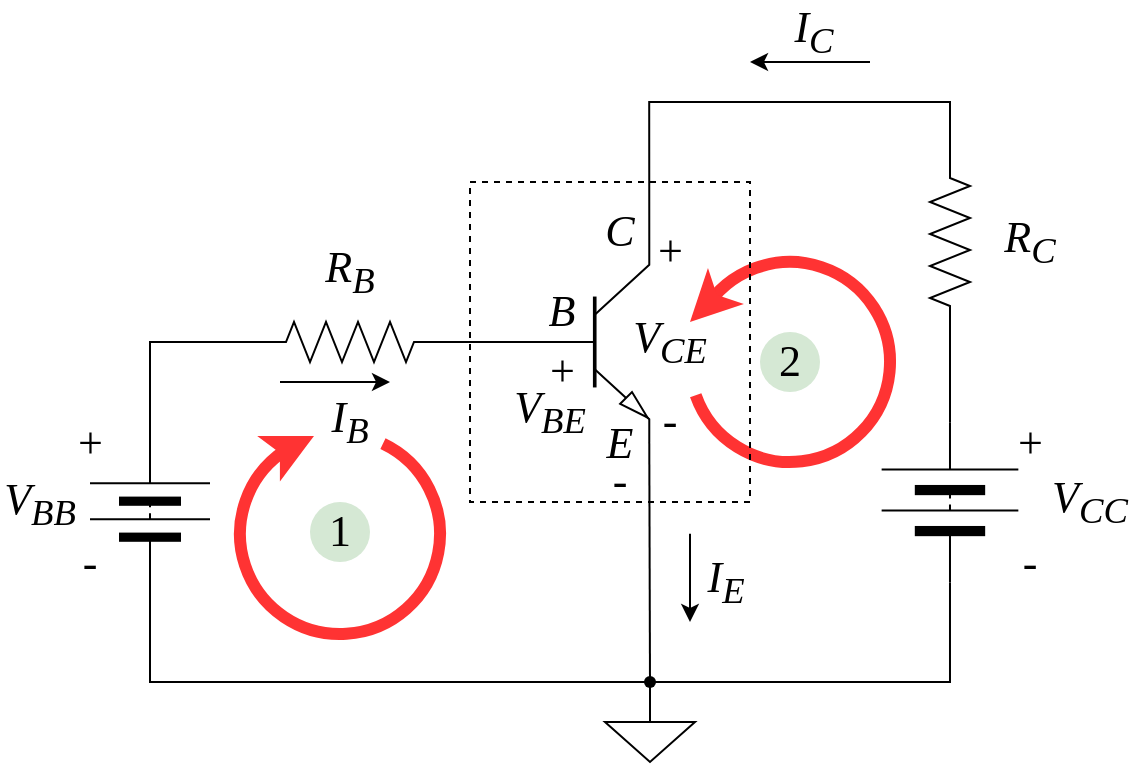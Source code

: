 <mxfile version="22.0.3" type="device">
  <diagram name="Trang-1" id="p3L7rvH2eRiXVQYqftbW">
    <mxGraphModel dx="592" dy="346" grid="1" gridSize="10" guides="1" tooltips="1" connect="1" arrows="1" fold="1" page="1" pageScale="1" pageWidth="1100" pageHeight="850" math="1" shadow="0">
      <root>
        <mxCell id="0" />
        <mxCell id="1" parent="0" />
        <mxCell id="9SKw-1W0MjyN7YVq_DN_-28" value="&lt;font face=&quot;Times New Roman&quot;&gt;&lt;i&gt;V&lt;sub&gt;CE&lt;/sub&gt;&lt;/i&gt;&lt;/font&gt;" style="text;html=1;strokeColor=none;fillColor=none;align=center;verticalAlign=middle;whiteSpace=wrap;rounded=0;fontSize=22;fontFamily=Helvetica;fontColor=default;strokeWidth=20;movable=1;resizable=1;rotatable=1;deletable=1;editable=1;locked=0;connectable=1;" parent="1" vertex="1">
          <mxGeometry x="440.0" y="275" width="40" height="30" as="geometry" />
        </mxCell>
        <mxCell id="9SKw-1W0MjyN7YVq_DN_-68" value="" style="group" parent="1" vertex="1" connectable="0">
          <mxGeometry x="470" y="250" width="100" height="100" as="geometry" />
        </mxCell>
        <mxCell id="9SKw-1W0MjyN7YVq_DN_-66" value="" style="verticalLabelPosition=bottom;verticalAlign=top;html=1;shape=mxgraph.basic.arc;startAngle=0.336;endAngle=0.196;rounded=0;strokeWidth=6;align=center;fontFamily=Helvetica;fontSize=22;fontColor=default;fillColor=none;gradientColor=none;rotation=-180;strokeColor=#FF3333;" parent="9SKw-1W0MjyN7YVq_DN_-68" vertex="1">
          <mxGeometry width="100" height="100" as="geometry" />
        </mxCell>
        <mxCell id="9SKw-1W0MjyN7YVq_DN_-67" value="" style="endArrow=classic;html=1;rounded=0;labelBackgroundColor=default;strokeColor=#FF3333;align=center;verticalAlign=middle;fontFamily=Helvetica;fontSize=22;fontColor=default;shape=connector;strokeWidth=6;" parent="9SKw-1W0MjyN7YVq_DN_-68" edge="1">
          <mxGeometry width="50" height="50" relative="1" as="geometry">
            <mxPoint x="10" y="20" as="sourcePoint" />
            <mxPoint y="30" as="targetPoint" />
          </mxGeometry>
        </mxCell>
        <mxCell id="9SKw-1W0MjyN7YVq_DN_-48" value="&lt;font face=&quot;Times New Roman&quot;&gt;2&lt;/font&gt;" style="ellipse;whiteSpace=wrap;html=1;rounded=0;strokeWidth=1;align=center;verticalAlign=middle;fontFamily=Helvetica;fontSize=22;fontColor=default;fillColor=#D5E8D4;gradientColor=none;aspect=fixed;strokeColor=none;movable=1;resizable=1;rotatable=1;deletable=1;editable=1;locked=0;connectable=1;" parent="9SKw-1W0MjyN7YVq_DN_-68" vertex="1">
          <mxGeometry x="35" y="35" width="30" height="30" as="geometry" />
        </mxCell>
        <mxCell id="9SKw-1W0MjyN7YVq_DN_-39" value="" style="rounded=0;whiteSpace=wrap;html=1;strokeWidth=1;align=center;verticalAlign=middle;fontFamily=Helvetica;fontSize=22;fontColor=default;fillColor=none;gradientColor=none;dashed=1;movable=1;resizable=1;rotatable=1;deletable=1;editable=1;locked=0;connectable=1;" parent="1" vertex="1">
          <mxGeometry x="360" y="210" width="140" height="160" as="geometry" />
        </mxCell>
        <mxCell id="9SKw-1W0MjyN7YVq_DN_-1" value="" style="verticalLabelPosition=bottom;shadow=0;dashed=0;align=center;html=1;verticalAlign=top;shape=mxgraph.electrical.transistors.npn_transistor_5;fontSize=22;movable=1;resizable=1;rotatable=1;deletable=1;editable=1;locked=0;connectable=1;direction=east;" parent="1" vertex="1">
          <mxGeometry x="385.82" y="240" width="64" height="100" as="geometry" />
        </mxCell>
        <mxCell id="9SKw-1W0MjyN7YVq_DN_-6" style="edgeStyle=orthogonalEdgeStyle;rounded=0;orthogonalLoop=1;jettySize=auto;html=1;exitX=1;exitY=0.5;exitDx=0;exitDy=0;exitPerimeter=0;endArrow=none;endFill=0;fontSize=22;movable=1;resizable=1;rotatable=1;deletable=1;editable=1;locked=0;connectable=1;" parent="1" source="9SKw-1W0MjyN7YVq_DN_-2" target="9SKw-1W0MjyN7YVq_DN_-5" edge="1">
          <mxGeometry relative="1" as="geometry" />
        </mxCell>
        <mxCell id="9SKw-1W0MjyN7YVq_DN_-2" value="" style="pointerEvents=1;verticalLabelPosition=bottom;shadow=0;dashed=0;align=center;html=1;verticalAlign=top;shape=mxgraph.electrical.resistors.resistor_2;rotation=90;aspect=fixed;fontSize=22;movable=1;resizable=1;rotatable=1;deletable=1;editable=1;locked=0;connectable=1;" parent="1" vertex="1">
          <mxGeometry x="550" y="230" width="100" height="20" as="geometry" />
        </mxCell>
        <mxCell id="9SKw-1W0MjyN7YVq_DN_-3" value="" style="pointerEvents=1;verticalLabelPosition=bottom;shadow=0;dashed=0;align=center;html=1;verticalAlign=top;shape=mxgraph.electrical.resistors.resistor_2;fontSize=22;movable=1;resizable=1;rotatable=1;deletable=1;editable=1;locked=0;connectable=1;" parent="1" vertex="1">
          <mxGeometry x="250" y="280" width="100" height="20" as="geometry" />
        </mxCell>
        <mxCell id="9SKw-1W0MjyN7YVq_DN_-4" value="" style="pointerEvents=1;verticalLabelPosition=bottom;shadow=0;dashed=0;align=center;html=1;verticalAlign=top;shape=mxgraph.electrical.miscellaneous.batteryStack;rotation=-90;fontSize=22;movable=1;resizable=1;rotatable=1;deletable=1;editable=1;locked=0;connectable=1;" parent="1" vertex="1">
          <mxGeometry x="165" y="345" width="70" height="60" as="geometry" />
        </mxCell>
        <mxCell id="9SKw-1W0MjyN7YVq_DN_-15" style="edgeStyle=orthogonalEdgeStyle;shape=connector;rounded=0;orthogonalLoop=1;jettySize=auto;html=1;exitX=0;exitY=0.5;exitDx=0;exitDy=0;labelBackgroundColor=default;strokeColor=default;align=center;verticalAlign=middle;fontFamily=Helvetica;fontSize=22;fontColor=default;endArrow=none;endFill=0;movable=1;resizable=1;rotatable=1;deletable=1;editable=1;locked=0;connectable=1;" parent="1" source="9SKw-1W0MjyN7YVq_DN_-5" target="9SKw-1W0MjyN7YVq_DN_-14" edge="1">
          <mxGeometry relative="1" as="geometry">
            <Array as="points">
              <mxPoint x="600" y="460" />
            </Array>
          </mxGeometry>
        </mxCell>
        <mxCell id="9SKw-1W0MjyN7YVq_DN_-5" value="" style="pointerEvents=1;verticalLabelPosition=bottom;shadow=0;dashed=0;align=center;html=1;verticalAlign=top;shape=mxgraph.electrical.miscellaneous.batteryStack;rotation=-90;aspect=fixed;fontSize=22;movable=1;resizable=1;rotatable=1;deletable=1;editable=1;locked=0;connectable=1;" parent="1" vertex="1">
          <mxGeometry x="559.92" y="336" width="80.15" height="68.36" as="geometry" />
        </mxCell>
        <mxCell id="9SKw-1W0MjyN7YVq_DN_-7" style="edgeStyle=orthogonalEdgeStyle;rounded=0;orthogonalLoop=1;jettySize=auto;html=1;exitX=1;exitY=0.5;exitDx=0;exitDy=0;entryX=0;entryY=0.5;entryDx=0;entryDy=0;entryPerimeter=0;endArrow=none;endFill=0;fontSize=22;movable=1;resizable=1;rotatable=1;deletable=1;editable=1;locked=0;connectable=1;" parent="1" source="9SKw-1W0MjyN7YVq_DN_-4" target="9SKw-1W0MjyN7YVq_DN_-3" edge="1">
          <mxGeometry relative="1" as="geometry" />
        </mxCell>
        <mxCell id="9SKw-1W0MjyN7YVq_DN_-8" style="edgeStyle=orthogonalEdgeStyle;shape=connector;rounded=0;orthogonalLoop=1;jettySize=auto;html=1;exitX=1;exitY=0.5;exitDx=0;exitDy=0;exitPerimeter=0;entryX=0;entryY=0.5;entryDx=0;entryDy=0;entryPerimeter=0;labelBackgroundColor=default;strokeColor=default;align=center;verticalAlign=middle;fontFamily=Helvetica;fontSize=22;fontColor=default;endArrow=none;endFill=0;movable=1;resizable=1;rotatable=1;deletable=1;editable=1;locked=0;connectable=1;" parent="1" source="9SKw-1W0MjyN7YVq_DN_-3" target="9SKw-1W0MjyN7YVq_DN_-1" edge="1">
          <mxGeometry relative="1" as="geometry" />
        </mxCell>
        <mxCell id="9SKw-1W0MjyN7YVq_DN_-9" style="edgeStyle=orthogonalEdgeStyle;shape=connector;rounded=0;orthogonalLoop=1;jettySize=auto;html=1;exitX=0;exitY=0.5;exitDx=0;exitDy=0;exitPerimeter=0;entryX=1;entryY=0;entryDx=0;entryDy=0;entryPerimeter=0;labelBackgroundColor=default;strokeColor=default;align=center;verticalAlign=middle;fontFamily=Helvetica;fontSize=22;fontColor=default;endArrow=none;endFill=0;movable=1;resizable=1;rotatable=1;deletable=1;editable=1;locked=0;connectable=1;" parent="1" source="9SKw-1W0MjyN7YVq_DN_-2" target="9SKw-1W0MjyN7YVq_DN_-1" edge="1">
          <mxGeometry relative="1" as="geometry" />
        </mxCell>
        <mxCell id="9SKw-1W0MjyN7YVq_DN_-10" value="" style="pointerEvents=1;verticalLabelPosition=bottom;shadow=0;dashed=0;align=center;html=1;verticalAlign=top;shape=mxgraph.electrical.signal_sources.signal_ground;fontFamily=Helvetica;fontSize=22;fontColor=default;movable=1;resizable=1;rotatable=1;deletable=1;editable=1;locked=0;connectable=1;" parent="1" vertex="1">
          <mxGeometry x="427.5" y="470" width="45" height="30" as="geometry" />
        </mxCell>
        <mxCell id="9SKw-1W0MjyN7YVq_DN_-14" value="" style="shape=waypoint;sketch=0;size=6;pointerEvents=1;points=[];fillColor=none;resizable=1;rotatable=1;perimeter=centerPerimeter;snapToPoint=1;fontFamily=Helvetica;fontSize=22;fontColor=default;movable=1;deletable=1;editable=1;locked=0;connectable=1;" parent="1" vertex="1">
          <mxGeometry x="440" y="450" width="20" height="20" as="geometry" />
        </mxCell>
        <mxCell id="9SKw-1W0MjyN7YVq_DN_-16" style="edgeStyle=orthogonalEdgeStyle;shape=connector;rounded=0;orthogonalLoop=1;jettySize=auto;html=1;exitX=0;exitY=0.5;exitDx=0;exitDy=0;entryX=0.5;entryY=0;entryDx=0;entryDy=0;entryPerimeter=0;labelBackgroundColor=default;strokeColor=default;align=center;verticalAlign=middle;fontFamily=Helvetica;fontSize=22;fontColor=default;endArrow=none;endFill=0;movable=1;resizable=1;rotatable=1;deletable=1;editable=1;locked=0;connectable=1;" parent="1" source="9SKw-1W0MjyN7YVq_DN_-4" target="9SKw-1W0MjyN7YVq_DN_-10" edge="1">
          <mxGeometry relative="1" as="geometry">
            <Array as="points">
              <mxPoint x="200" y="460" />
            </Array>
          </mxGeometry>
        </mxCell>
        <mxCell id="9SKw-1W0MjyN7YVq_DN_-17" style="edgeStyle=orthogonalEdgeStyle;shape=connector;rounded=0;orthogonalLoop=1;jettySize=auto;html=1;exitX=1;exitY=1;exitDx=0;exitDy=0;exitPerimeter=0;entryX=0.643;entryY=0.221;entryDx=0;entryDy=0;entryPerimeter=0;labelBackgroundColor=default;strokeColor=default;align=center;verticalAlign=middle;fontFamily=Helvetica;fontSize=22;fontColor=default;endArrow=none;endFill=0;movable=1;resizable=1;rotatable=1;deletable=1;editable=1;locked=0;connectable=1;" parent="1" source="9SKw-1W0MjyN7YVq_DN_-1" target="9SKw-1W0MjyN7YVq_DN_-14" edge="1">
          <mxGeometry relative="1" as="geometry">
            <Array as="points">
              <mxPoint x="450" y="340" />
            </Array>
          </mxGeometry>
        </mxCell>
        <mxCell id="9SKw-1W0MjyN7YVq_DN_-18" value="&lt;font face=&quot;Times New Roman&quot;&gt;&lt;i&gt;R&lt;sub&gt;C&lt;/sub&gt;&lt;/i&gt;&lt;/font&gt;" style="text;html=1;strokeColor=none;fillColor=none;align=center;verticalAlign=middle;whiteSpace=wrap;rounded=0;fontSize=22;fontFamily=Helvetica;fontColor=default;strokeWidth=20;movable=1;resizable=1;rotatable=1;deletable=1;editable=1;locked=0;connectable=1;" parent="1" vertex="1">
          <mxGeometry x="620" y="225" width="40" height="30" as="geometry" />
        </mxCell>
        <mxCell id="9SKw-1W0MjyN7YVq_DN_-20" value="&lt;font face=&quot;Times New Roman&quot;&gt;&lt;i&gt;V&lt;sub&gt;CC&lt;/sub&gt;&lt;/i&gt;&lt;/font&gt;" style="text;html=1;strokeColor=none;fillColor=none;align=center;verticalAlign=middle;whiteSpace=wrap;rounded=0;fontSize=22;fontFamily=Helvetica;fontColor=default;strokeWidth=20;movable=1;resizable=1;rotatable=1;deletable=1;editable=1;locked=0;connectable=1;" parent="1" vertex="1">
          <mxGeometry x="650.0" y="355.18" width="40" height="30" as="geometry" />
        </mxCell>
        <mxCell id="9SKw-1W0MjyN7YVq_DN_-22" value="&lt;font face=&quot;Times New Roman&quot;&gt;&lt;i&gt;V&lt;sub&gt;BB&lt;/sub&gt;&lt;/i&gt;&lt;/font&gt;" style="text;html=1;strokeColor=none;fillColor=none;align=center;verticalAlign=middle;whiteSpace=wrap;rounded=0;fontSize=22;fontFamily=Helvetica;fontColor=default;strokeWidth=20;movable=1;resizable=1;rotatable=1;deletable=1;editable=1;locked=0;connectable=1;" parent="1" vertex="1">
          <mxGeometry x="125" y="355.82" width="40" height="30" as="geometry" />
        </mxCell>
        <mxCell id="9SKw-1W0MjyN7YVq_DN_-23" value="&lt;font face=&quot;Times New Roman&quot;&gt;&lt;i&gt;R&lt;sub&gt;B&lt;/sub&gt;&lt;/i&gt;&lt;/font&gt;" style="text;html=1;strokeColor=none;fillColor=none;align=center;verticalAlign=middle;whiteSpace=wrap;rounded=0;fontSize=22;fontFamily=Helvetica;fontColor=default;strokeWidth=20;movable=1;resizable=1;rotatable=1;deletable=1;editable=1;locked=0;connectable=1;" parent="1" vertex="1">
          <mxGeometry x="280.0" y="240" width="40" height="30" as="geometry" />
        </mxCell>
        <mxCell id="9SKw-1W0MjyN7YVq_DN_-29" value="&lt;font face=&quot;Times New Roman&quot;&gt;&lt;i&gt;V&lt;sub&gt;BE&lt;/sub&gt;&lt;/i&gt;&lt;/font&gt;" style="text;html=1;strokeColor=none;fillColor=none;align=center;verticalAlign=middle;whiteSpace=wrap;rounded=0;fontSize=22;fontFamily=Helvetica;fontColor=default;strokeWidth=20;movable=1;resizable=1;rotatable=1;deletable=1;editable=1;locked=0;connectable=1;" parent="1" vertex="1">
          <mxGeometry x="379.82" y="310" width="40" height="30" as="geometry" />
        </mxCell>
        <mxCell id="9SKw-1W0MjyN7YVq_DN_-30" value="&lt;font face=&quot;Times New Roman&quot;&gt;&lt;i&gt;+&lt;/i&gt;&lt;/font&gt;" style="text;html=1;strokeColor=none;fillColor=none;align=center;verticalAlign=middle;whiteSpace=wrap;rounded=0;fontSize=22;fontFamily=Helvetica;fontColor=default;strokeWidth=20;movable=1;resizable=1;rotatable=1;deletable=1;editable=1;locked=0;connectable=1;" parent="1" vertex="1">
          <mxGeometry x="440.0" y="230" width="40" height="30" as="geometry" />
        </mxCell>
        <mxCell id="9SKw-1W0MjyN7YVq_DN_-34" value="&lt;font face=&quot;Times New Roman&quot;&gt;&lt;i&gt;-&lt;/i&gt;&lt;/font&gt;" style="text;html=1;strokeColor=none;fillColor=none;align=center;verticalAlign=middle;whiteSpace=wrap;rounded=0;fontSize=22;fontFamily=Helvetica;fontColor=default;strokeWidth=20;movable=1;resizable=1;rotatable=1;deletable=1;editable=1;locked=0;connectable=1;" parent="1" vertex="1">
          <mxGeometry x="440.0" y="315" width="40" height="30" as="geometry" />
        </mxCell>
        <mxCell id="9SKw-1W0MjyN7YVq_DN_-35" value="&lt;font face=&quot;Times New Roman&quot;&gt;&lt;i&gt;+&lt;/i&gt;&lt;/font&gt;" style="text;html=1;strokeColor=none;fillColor=none;align=center;verticalAlign=middle;whiteSpace=wrap;rounded=0;fontSize=22;fontFamily=Helvetica;fontColor=default;strokeWidth=20;movable=1;resizable=1;rotatable=1;deletable=1;editable=1;locked=0;connectable=1;" parent="1" vertex="1">
          <mxGeometry x="390.82" y="295" width="30" height="20" as="geometry" />
        </mxCell>
        <mxCell id="9SKw-1W0MjyN7YVq_DN_-36" value="&lt;font face=&quot;Times New Roman&quot;&gt;&lt;i&gt;-&lt;/i&gt;&lt;/font&gt;" style="text;html=1;strokeColor=none;fillColor=none;align=center;verticalAlign=middle;whiteSpace=wrap;rounded=0;fontSize=22;fontFamily=Helvetica;fontColor=default;strokeWidth=20;movable=1;resizable=1;rotatable=1;deletable=1;editable=1;locked=0;connectable=1;" parent="1" vertex="1">
          <mxGeometry x="419.82" y="350" width="30" height="20" as="geometry" />
        </mxCell>
        <mxCell id="9SKw-1W0MjyN7YVq_DN_-40" value="&lt;span style=&quot;font-weight: 400;&quot;&gt;C&lt;/span&gt;" style="text;html=1;strokeColor=none;fillColor=none;align=center;verticalAlign=middle;whiteSpace=wrap;rounded=0;fontSize=22;fontFamily=Times New Roman;fontColor=default;fontStyle=3;movable=1;resizable=1;rotatable=1;deletable=1;editable=1;locked=0;connectable=1;" parent="1" vertex="1">
          <mxGeometry x="419.82" y="220" width="30" height="30" as="geometry" />
        </mxCell>
        <mxCell id="9SKw-1W0MjyN7YVq_DN_-41" value="&lt;span style=&quot;font-weight: 400;&quot;&gt;B&lt;/span&gt;" style="text;html=1;strokeColor=none;fillColor=none;align=center;verticalAlign=middle;whiteSpace=wrap;rounded=0;fontSize=22;fontFamily=Times New Roman;fontColor=default;fontStyle=3;movable=1;resizable=1;rotatable=1;deletable=1;editable=1;locked=0;connectable=1;" parent="1" vertex="1">
          <mxGeometry x="390.82" y="260" width="30" height="30" as="geometry" />
        </mxCell>
        <mxCell id="9SKw-1W0MjyN7YVq_DN_-42" value="&lt;span style=&quot;font-weight: 400;&quot;&gt;E&lt;/span&gt;" style="text;html=1;strokeColor=none;fillColor=none;align=center;verticalAlign=middle;whiteSpace=wrap;rounded=0;fontSize=22;fontFamily=Times New Roman;fontColor=default;fontStyle=3;movable=1;resizable=1;rotatable=1;deletable=1;editable=1;locked=0;connectable=1;" parent="1" vertex="1">
          <mxGeometry x="419.82" y="325.82" width="30" height="30" as="geometry" />
        </mxCell>
        <mxCell id="9SKw-1W0MjyN7YVq_DN_-43" value="&lt;font face=&quot;Times New Roman&quot;&gt;&lt;i&gt;+&lt;/i&gt;&lt;/font&gt;" style="text;html=1;strokeColor=none;fillColor=none;align=center;verticalAlign=middle;whiteSpace=wrap;rounded=0;fontSize=22;fontFamily=Helvetica;fontColor=default;strokeWidth=20;movable=1;resizable=1;rotatable=1;deletable=1;editable=1;locked=0;connectable=1;" parent="1" vertex="1">
          <mxGeometry x="620.0" y="325.82" width="40" height="30" as="geometry" />
        </mxCell>
        <mxCell id="9SKw-1W0MjyN7YVq_DN_-44" value="&lt;font face=&quot;Times New Roman&quot;&gt;&lt;i&gt;-&lt;/i&gt;&lt;/font&gt;" style="text;html=1;strokeColor=none;fillColor=none;align=center;verticalAlign=middle;whiteSpace=wrap;rounded=0;fontSize=22;fontFamily=Helvetica;fontColor=default;strokeWidth=20;movable=1;resizable=1;rotatable=1;deletable=1;editable=1;locked=0;connectable=1;" parent="1" vertex="1">
          <mxGeometry x="620.0" y="385.82" width="40" height="30" as="geometry" />
        </mxCell>
        <mxCell id="9SKw-1W0MjyN7YVq_DN_-45" value="&lt;font face=&quot;Times New Roman&quot;&gt;&lt;i&gt;+&lt;/i&gt;&lt;/font&gt;" style="text;html=1;strokeColor=none;fillColor=none;align=center;verticalAlign=middle;whiteSpace=wrap;rounded=0;fontSize=22;fontFamily=Helvetica;fontColor=default;strokeWidth=20;movable=1;resizable=1;rotatable=1;deletable=1;editable=1;locked=0;connectable=1;" parent="1" vertex="1">
          <mxGeometry x="150.0" y="325.82" width="40" height="30" as="geometry" />
        </mxCell>
        <mxCell id="9SKw-1W0MjyN7YVq_DN_-46" value="&lt;font face=&quot;Times New Roman&quot;&gt;&lt;i&gt;-&lt;/i&gt;&lt;/font&gt;" style="text;html=1;strokeColor=none;fillColor=none;align=center;verticalAlign=middle;whiteSpace=wrap;rounded=0;fontSize=22;fontFamily=Helvetica;fontColor=default;strokeWidth=20;movable=1;resizable=1;rotatable=1;deletable=1;editable=1;locked=0;connectable=1;" parent="1" vertex="1">
          <mxGeometry x="150.0" y="385.82" width="40" height="30" as="geometry" />
        </mxCell>
        <mxCell id="9SKw-1W0MjyN7YVq_DN_-49" value="&lt;font face=&quot;Times New Roman&quot;&gt;1&lt;/font&gt;" style="ellipse;whiteSpace=wrap;html=1;rounded=0;strokeWidth=1;align=center;verticalAlign=middle;fontFamily=Helvetica;fontSize=22;fontColor=default;fillColor=#D5E8D4;gradientColor=none;aspect=fixed;strokeColor=none;movable=1;resizable=1;rotatable=1;deletable=1;editable=1;locked=0;connectable=1;" parent="1" vertex="1">
          <mxGeometry x="280" y="370" width="30" height="30" as="geometry" />
        </mxCell>
        <mxCell id="9SKw-1W0MjyN7YVq_DN_-60" value="" style="verticalLabelPosition=bottom;verticalAlign=top;html=1;shape=mxgraph.basic.arc;startAngle=0.279;endAngle=0.117;rounded=0;strokeWidth=6;align=center;fontFamily=Helvetica;fontSize=22;fontColor=default;fillColor=none;gradientColor=none;rotation=-75;strokeColor=#FF3333;" parent="1" vertex="1">
          <mxGeometry x="245" y="336" width="100" height="100" as="geometry" />
        </mxCell>
        <mxCell id="9SKw-1W0MjyN7YVq_DN_-63" value="" style="endArrow=classic;html=1;rounded=0;labelBackgroundColor=default;strokeColor=#FF3333;align=center;verticalAlign=middle;fontFamily=Helvetica;fontSize=22;fontColor=default;shape=connector;exitX=0.76;exitY=0.047;exitDx=0;exitDy=0;exitPerimeter=0;strokeWidth=6;" parent="1" edge="1">
          <mxGeometry width="50" height="50" relative="1" as="geometry">
            <mxPoint x="276" y="340" as="sourcePoint" />
            <mxPoint x="282" y="337" as="targetPoint" />
          </mxGeometry>
        </mxCell>
        <mxCell id="wnA76rDqA538FagZJxQ3-1" value="" style="group" vertex="1" connectable="0" parent="1">
          <mxGeometry x="500" y="120" width="60" height="30" as="geometry" />
        </mxCell>
        <mxCell id="9SKw-1W0MjyN7YVq_DN_-24" value="" style="endArrow=classic;html=1;rounded=0;labelBackgroundColor=default;strokeColor=default;align=center;verticalAlign=middle;fontFamily=Helvetica;fontSize=22;fontColor=default;shape=connector;movable=1;resizable=1;rotatable=1;deletable=1;editable=1;locked=0;connectable=1;" parent="wnA76rDqA538FagZJxQ3-1" edge="1">
          <mxGeometry width="50" height="50" relative="1" as="geometry">
            <mxPoint x="60" y="30" as="sourcePoint" />
            <mxPoint y="30" as="targetPoint" />
          </mxGeometry>
        </mxCell>
        <mxCell id="9SKw-1W0MjyN7YVq_DN_-25" value="&lt;span style=&quot;font-weight: 400;&quot;&gt;I&lt;sub&gt;C&lt;/sub&gt;&lt;/span&gt;" style="text;html=1;strokeColor=none;fillColor=none;align=center;verticalAlign=middle;whiteSpace=wrap;rounded=0;fontSize=22;fontFamily=Times New Roman;fontColor=default;fontStyle=3;movable=1;resizable=1;rotatable=1;deletable=1;editable=1;locked=0;connectable=1;" parent="wnA76rDqA538FagZJxQ3-1" vertex="1">
          <mxGeometry x="17" width="30" height="30" as="geometry" />
        </mxCell>
        <mxCell id="wnA76rDqA538FagZJxQ3-2" value="" style="group" vertex="1" connectable="0" parent="1">
          <mxGeometry x="265" y="310" width="55" height="35" as="geometry" />
        </mxCell>
        <mxCell id="9SKw-1W0MjyN7YVq_DN_-26" value="" style="endArrow=classic;html=1;rounded=0;labelBackgroundColor=default;strokeColor=default;align=center;verticalAlign=middle;fontFamily=Helvetica;fontSize=22;fontColor=default;shape=connector;movable=1;resizable=1;rotatable=1;deletable=1;editable=1;locked=0;connectable=1;" parent="wnA76rDqA538FagZJxQ3-2" edge="1">
          <mxGeometry width="50" height="50" relative="1" as="geometry">
            <mxPoint as="sourcePoint" />
            <mxPoint x="55" as="targetPoint" />
          </mxGeometry>
        </mxCell>
        <mxCell id="9SKw-1W0MjyN7YVq_DN_-27" value="&lt;span style=&quot;font-weight: 400;&quot;&gt;I&lt;sub&gt;B&lt;/sub&gt;&lt;/span&gt;" style="text;html=1;strokeColor=none;fillColor=none;align=center;verticalAlign=middle;whiteSpace=wrap;rounded=0;fontSize=22;fontFamily=Times New Roman;fontColor=default;fontStyle=3;movable=1;resizable=1;rotatable=1;deletable=1;editable=1;locked=0;connectable=1;" parent="wnA76rDqA538FagZJxQ3-2" vertex="1">
          <mxGeometry x="20" y="5" width="30" height="30" as="geometry" />
        </mxCell>
        <mxCell id="wnA76rDqA538FagZJxQ3-3" value="" style="group" vertex="1" connectable="0" parent="1">
          <mxGeometry x="470" y="385.82" width="32.5" height="44.18" as="geometry" />
        </mxCell>
        <mxCell id="9SKw-1W0MjyN7YVq_DN_-37" value="" style="endArrow=classic;html=1;rounded=0;labelBackgroundColor=default;strokeColor=default;align=center;verticalAlign=middle;fontFamily=Helvetica;fontSize=22;fontColor=default;shape=connector;movable=1;resizable=1;rotatable=1;deletable=1;editable=1;locked=0;connectable=1;" parent="wnA76rDqA538FagZJxQ3-3" edge="1">
          <mxGeometry width="50" height="50" relative="1" as="geometry">
            <mxPoint as="sourcePoint" />
            <mxPoint y="44.18" as="targetPoint" />
          </mxGeometry>
        </mxCell>
        <mxCell id="9SKw-1W0MjyN7YVq_DN_-38" value="&lt;span style=&quot;font-weight: 400;&quot;&gt;I&lt;sub&gt;E&lt;/sub&gt;&lt;/span&gt;" style="text;html=1;strokeColor=none;fillColor=none;align=center;verticalAlign=middle;whiteSpace=wrap;rounded=0;fontSize=22;fontFamily=Times New Roman;fontColor=default;fontStyle=3;movable=1;resizable=1;rotatable=1;deletable=1;editable=1;locked=0;connectable=1;" parent="wnA76rDqA538FagZJxQ3-3" vertex="1">
          <mxGeometry x="2.5" y="9.18" width="30" height="30" as="geometry" />
        </mxCell>
      </root>
    </mxGraphModel>
  </diagram>
</mxfile>
